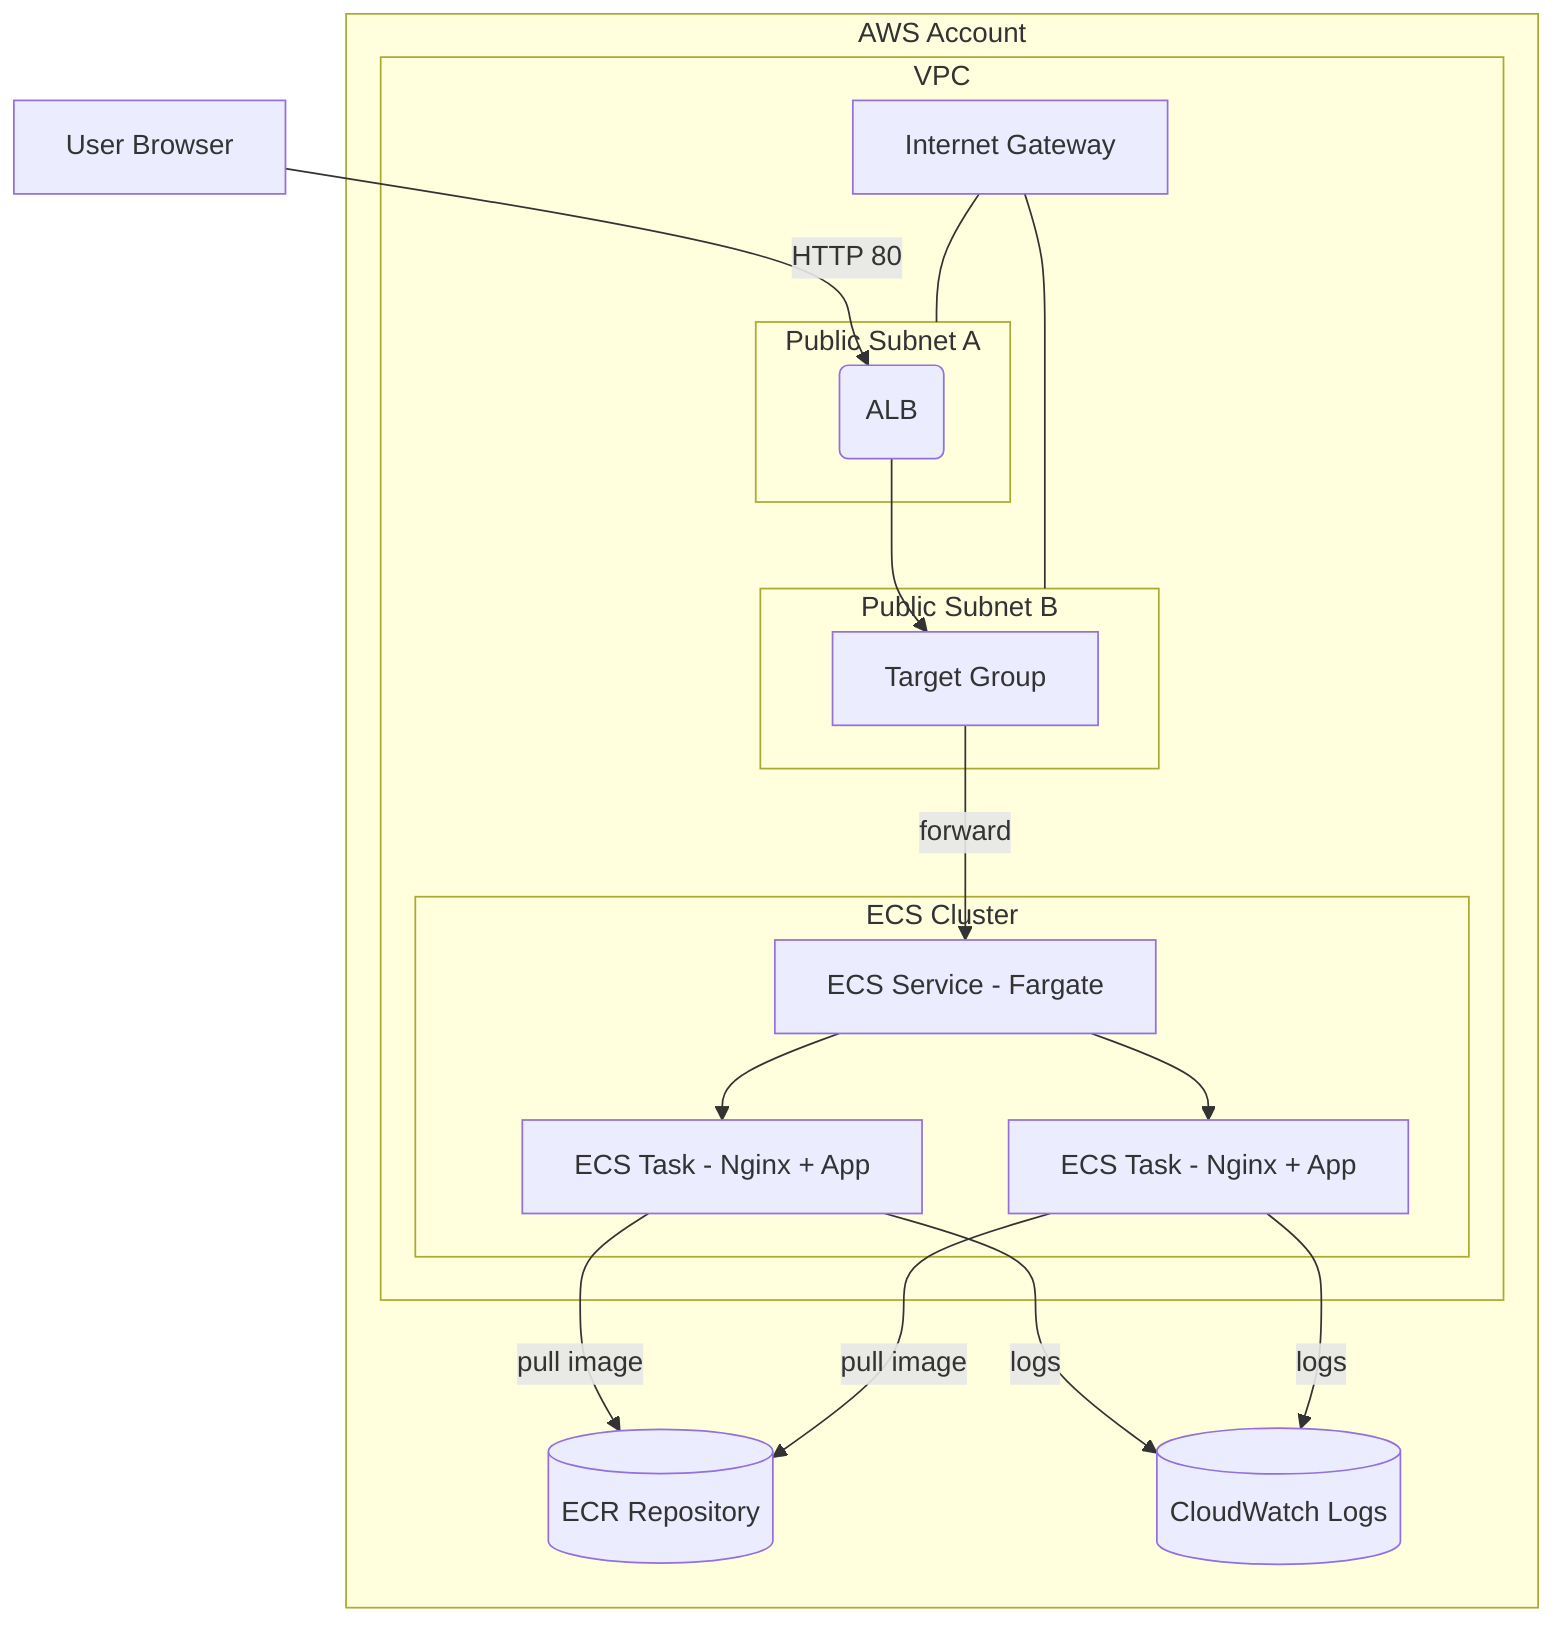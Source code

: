 %% Mermaid deployment diagram for AWS ECS Fargate deployment
flowchart TB
  user[User Browser] -->|HTTP 80| alb(ALB)

  subgraph aws[AWS Account]
    direction TB

    subgraph vpc[VPC]
      direction TB
      igw[Internet Gateway]

      subgraph pub1[Public Subnet A]
        direction TB
        alb
      end

      subgraph pub2[Public Subnet B]
        direction TB
        tg[Target Group]
      end

      alb --> tg

      subgraph ecs[ECS Cluster]
        direction TB
        svc[ECS Service - Fargate]
        task1[ECS Task - Nginx + App]
        task2[ECS Task - Nginx + App]
        svc --> task1
        svc --> task2
      end

      tg -->|forward| svc
      igw --- pub1
      igw --- pub2
    end

    ecr[(ECR Repository)]
    cw[(CloudWatch Logs)]
    task1 -->|pull image| ecr
    task2 -->|pull image| ecr
    task1 -->|logs| cw
    task2 -->|logs| cw
  end

%% Notes:
%% - ALB listens on HTTP 80 and forwards to the ECS service target group.
%% - ECS tasks run in Fargate with public IPs, reachable only via the ALB SG.
%% - Images are stored in ECR; logs emitted to CloudWatch Logs.